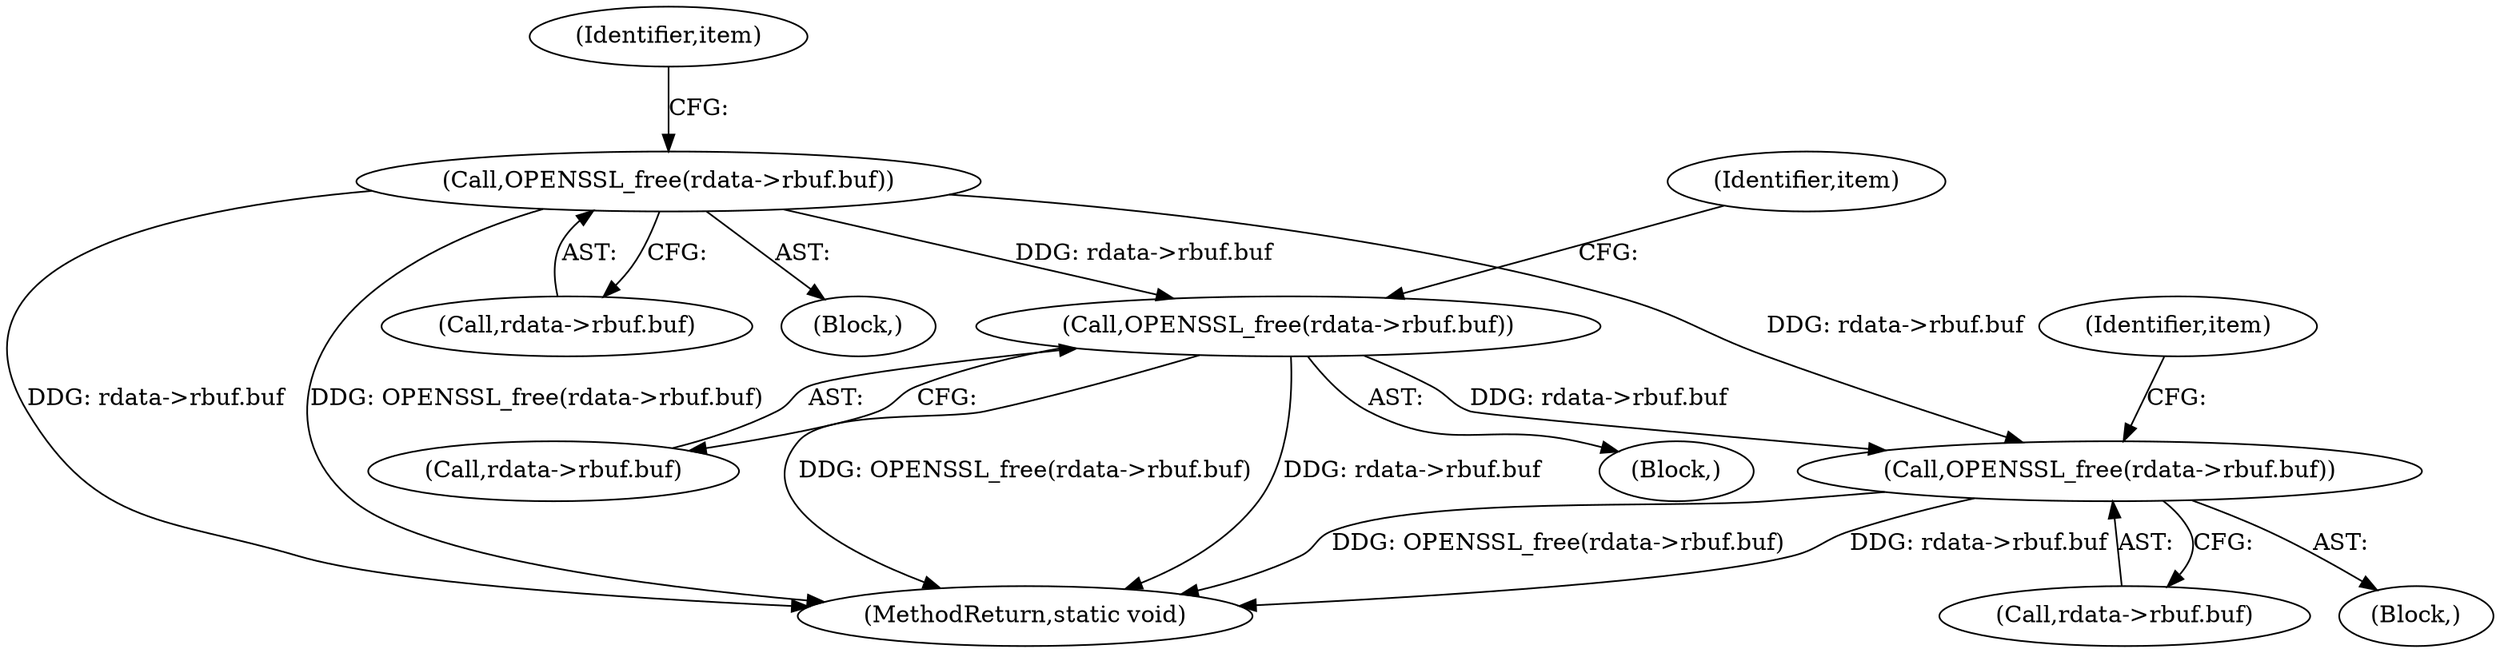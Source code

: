digraph "0_openssl_470990fee0182566d439ef7e82d1abf18b7085d7@API" {
"1000140" [label="(Call,OPENSSL_free(rdata->rbuf.buf))"];
"1000180" [label="(Call,OPENSSL_free(rdata->rbuf.buf))"];
"1000274" [label="(Call,OPENSSL_free(rdata->rbuf.buf))"];
"1000141" [label="(Call,rdata->rbuf.buf)"];
"1000180" [label="(Call,OPENSSL_free(rdata->rbuf.buf))"];
"1000181" [label="(Call,rdata->rbuf.buf)"];
"1000274" [label="(Call,OPENSSL_free(rdata->rbuf.buf))"];
"1000139" [label="(Block,)"];
"1000275" [label="(Call,rdata->rbuf.buf)"];
"1000140" [label="(Call,OPENSSL_free(rdata->rbuf.buf))"];
"1000188" [label="(Identifier,item)"];
"1000282" [label="(Identifier,item)"];
"1000273" [label="(Block,)"];
"1000148" [label="(Identifier,item)"];
"1000286" [label="(MethodReturn,static void)"];
"1000179" [label="(Block,)"];
"1000140" -> "1000139"  [label="AST: "];
"1000140" -> "1000141"  [label="CFG: "];
"1000141" -> "1000140"  [label="AST: "];
"1000148" -> "1000140"  [label="CFG: "];
"1000140" -> "1000286"  [label="DDG: rdata->rbuf.buf"];
"1000140" -> "1000286"  [label="DDG: OPENSSL_free(rdata->rbuf.buf)"];
"1000140" -> "1000180"  [label="DDG: rdata->rbuf.buf"];
"1000140" -> "1000274"  [label="DDG: rdata->rbuf.buf"];
"1000180" -> "1000179"  [label="AST: "];
"1000180" -> "1000181"  [label="CFG: "];
"1000181" -> "1000180"  [label="AST: "];
"1000188" -> "1000180"  [label="CFG: "];
"1000180" -> "1000286"  [label="DDG: rdata->rbuf.buf"];
"1000180" -> "1000286"  [label="DDG: OPENSSL_free(rdata->rbuf.buf)"];
"1000180" -> "1000274"  [label="DDG: rdata->rbuf.buf"];
"1000274" -> "1000273"  [label="AST: "];
"1000274" -> "1000275"  [label="CFG: "];
"1000275" -> "1000274"  [label="AST: "];
"1000282" -> "1000274"  [label="CFG: "];
"1000274" -> "1000286"  [label="DDG: rdata->rbuf.buf"];
"1000274" -> "1000286"  [label="DDG: OPENSSL_free(rdata->rbuf.buf)"];
}
